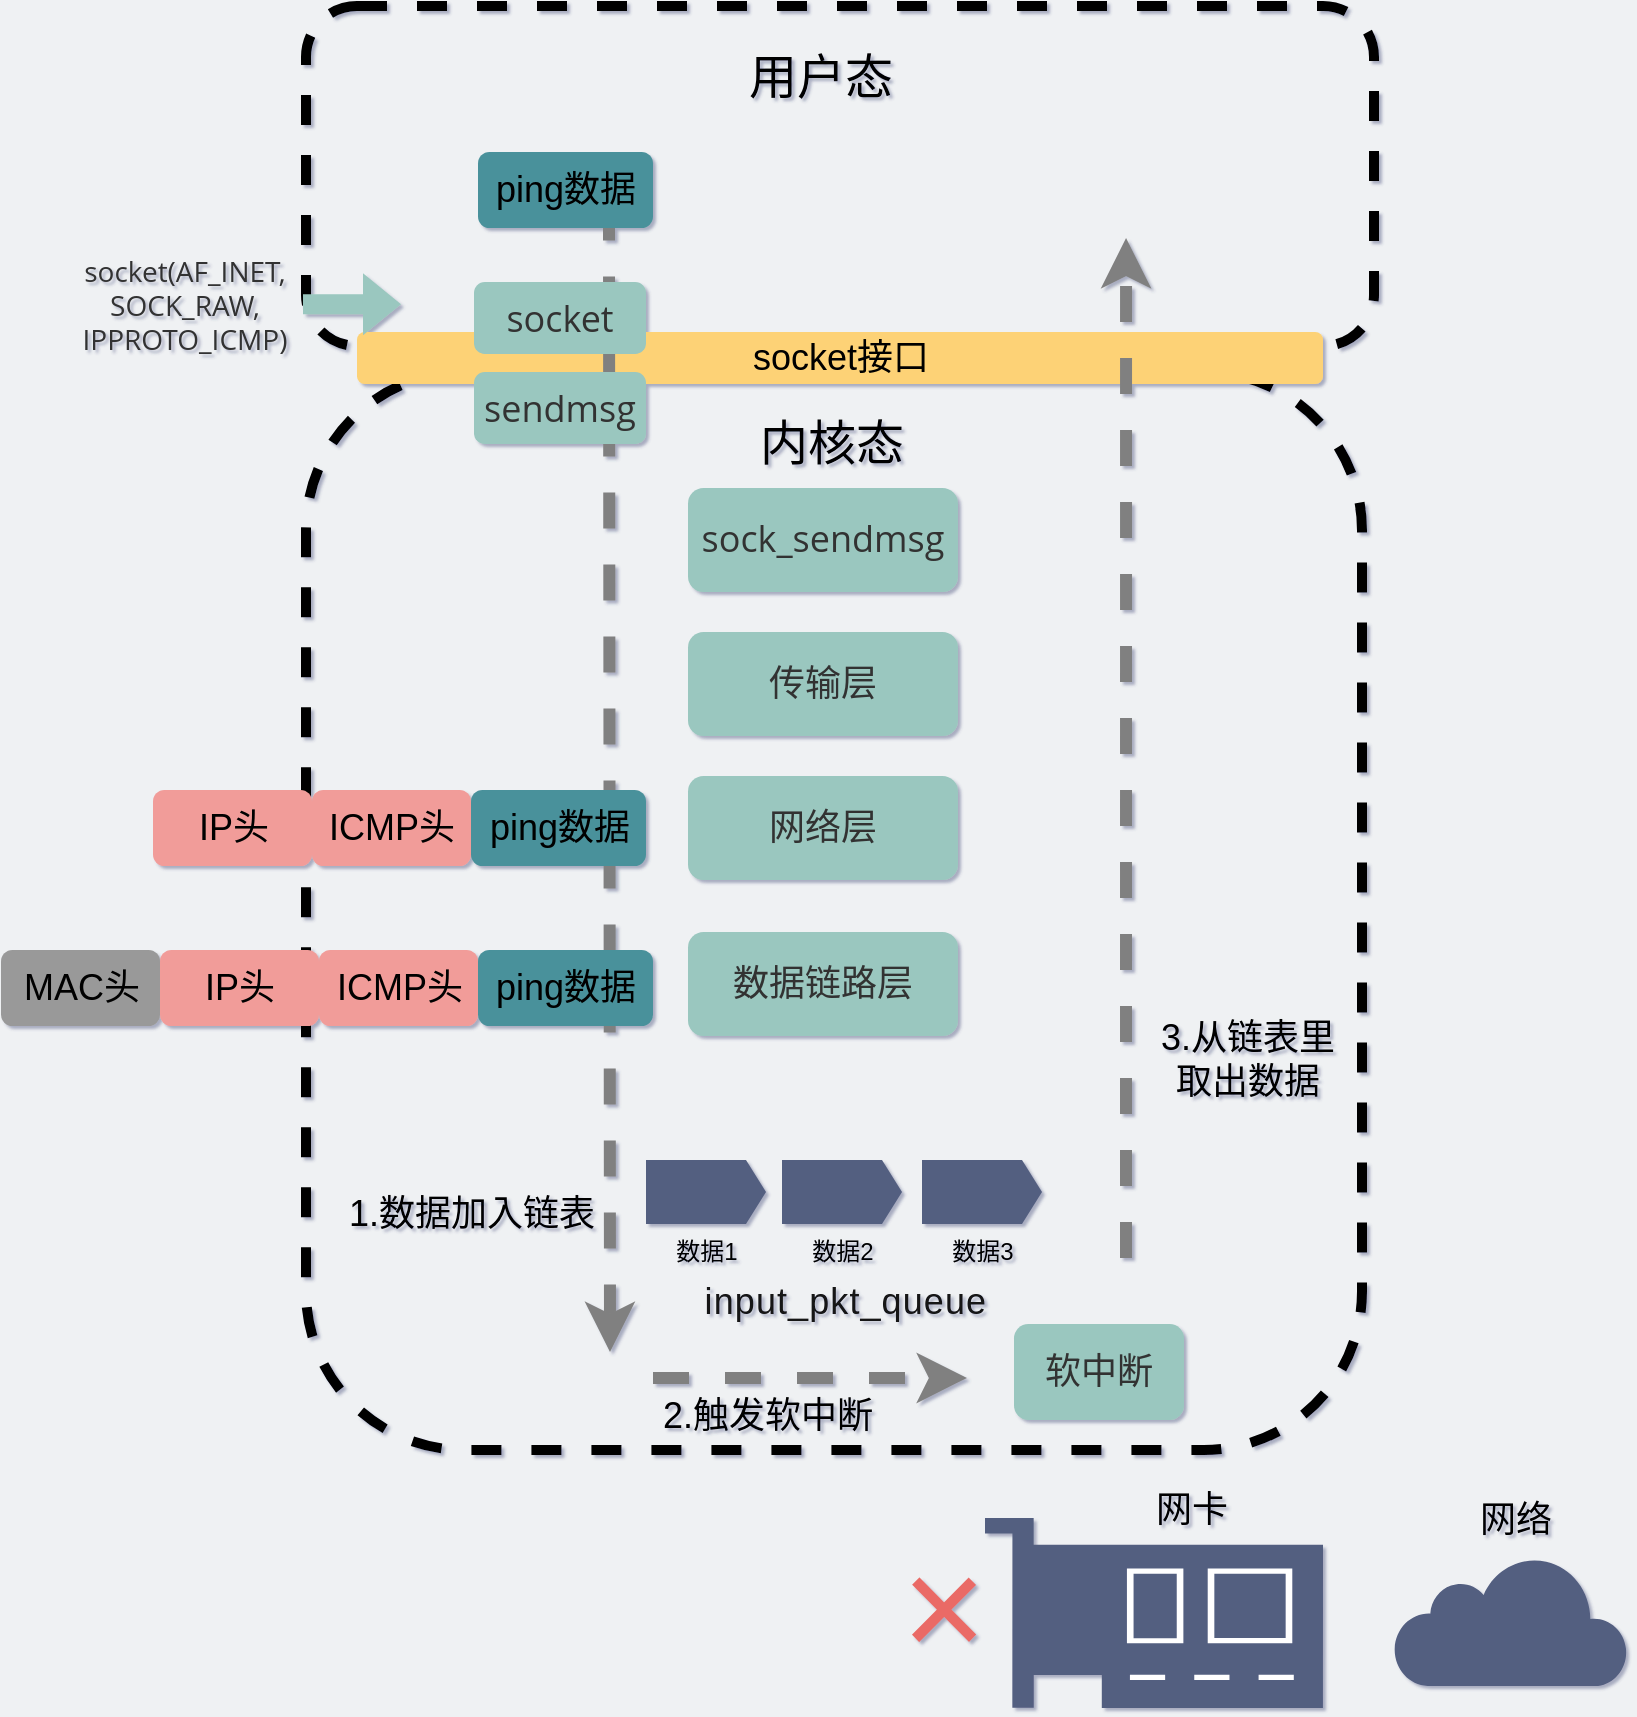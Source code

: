 <mxfile version="14.7.6" type="github">
  <diagram id="3228e29e-7158-1315-38df-8450db1d8a1d" name="Page-1">
    <mxGraphModel dx="946" dy="787" grid="0" gridSize="10" guides="1" tooltips="1" connect="1" arrows="1" fold="1" page="1" pageScale="1" pageWidth="850" pageHeight="300" background="#EFF1F3" math="0" shadow="1">
      <root>
        <mxCell id="0" />
        <mxCell id="1" parent="0" />
        <mxCell id="Zxyhw3o_makbFYxT9f12-17" value="" style="rounded=1;whiteSpace=wrap;html=1;dashed=1;strokeWidth=5;fillColor=none;" parent="1" vertex="1">
          <mxGeometry x="158" y="-83" width="528" height="539" as="geometry" />
        </mxCell>
        <mxCell id="Zxyhw3o_makbFYxT9f12-7" value="" style="rounded=1;whiteSpace=wrap;html=1;dashed=1;strokeWidth=5;fillColor=none;" parent="1" vertex="1">
          <mxGeometry x="158" y="-266" width="534" height="170" as="geometry" />
        </mxCell>
        <mxCell id="Zxyhw3o_makbFYxT9f12-1" value="&lt;font style=&quot;font-size: 18px&quot;&gt;ping数据&lt;/font&gt;" style="rounded=1;whiteSpace=wrap;html=1;strokeColor=none;fillColor=#4A919B;" parent="1" vertex="1">
          <mxGeometry x="244" y="-193" width="87.5" height="38" as="geometry" />
        </mxCell>
        <mxCell id="Zxyhw3o_makbFYxT9f12-2" value="&lt;font style=&quot;font-size: 18px&quot;&gt;socket接口&lt;/font&gt;" style="rounded=1;whiteSpace=wrap;html=1;strokeColor=none;labelBackgroundColor=none;fillColor=#FDD276;" parent="1" vertex="1">
          <mxGeometry x="183.5" y="-103" width="483" height="26" as="geometry" />
        </mxCell>
        <mxCell id="Zxyhw3o_makbFYxT9f12-5" value="&lt;font style=&quot;font-size: 14px&quot;&gt;&lt;span style=&quot;color: rgb(51 , 51 , 51) ; font-family: &amp;#34;open sans&amp;#34; , &amp;#34;clear sans&amp;#34; , &amp;#34;helvetica neue&amp;#34; , &amp;#34;helvetica&amp;#34; , &amp;#34;arial&amp;#34; , sans-serif&quot;&gt;socket&lt;/span&gt;&lt;span style=&quot;color: rgb(51 , 51 , 51) ; font-family: &amp;#34;open sans&amp;#34; , &amp;#34;clear sans&amp;#34; , &amp;#34;helvetica neue&amp;#34; , &amp;#34;helvetica&amp;#34; , &amp;#34;arial&amp;#34; , sans-serif&quot;&gt;&lt;font&gt;(AF_INET, &lt;br&gt;SOCK_RAW, &lt;br&gt;IPPROTO_ICMP)&lt;/font&gt;&lt;/span&gt;&lt;/font&gt;" style="text;html=1;strokeColor=none;fillColor=none;align=center;verticalAlign=middle;whiteSpace=wrap;rounded=0;" parent="1" vertex="1">
          <mxGeometry x="43" y="-147" width="109" height="61" as="geometry" />
        </mxCell>
        <mxCell id="Zxyhw3o_makbFYxT9f12-11" value="&lt;font style=&quot;font-size: 24px&quot;&gt;用户态&lt;/font&gt;" style="text;html=1;strokeColor=none;fillColor=none;align=center;verticalAlign=middle;whiteSpace=wrap;rounded=0;dashed=1;" parent="1" vertex="1">
          <mxGeometry x="349" y="-240" width="132.5" height="20" as="geometry" />
        </mxCell>
        <mxCell id="Zxyhw3o_makbFYxT9f12-12" value="&lt;font style=&quot;font-size: 24px&quot;&gt;内核态&lt;/font&gt;" style="text;html=1;strokeColor=none;align=center;verticalAlign=middle;whiteSpace=wrap;rounded=0;dashed=1;labelBackgroundColor=none;" parent="1" vertex="1">
          <mxGeometry x="370" y="-57" width="102" height="20" as="geometry" />
        </mxCell>
        <mxCell id="Zxyhw3o_makbFYxT9f12-14" value="&lt;span style=&quot;color: rgb(51, 51, 51); font-family: &amp;quot;open sans&amp;quot;, &amp;quot;clear sans&amp;quot;, &amp;quot;helvetica neue&amp;quot;, helvetica, arial, sans-serif; font-size: 18px;&quot;&gt;&lt;font style=&quot;font-size: 18px&quot;&gt;sock_sendmsg&lt;/font&gt;&lt;/span&gt;" style="rounded=1;whiteSpace=wrap;html=1;strokeColor=none;fontSize=18;fillColor=#9AC7BF;labelBackgroundColor=none;" parent="1" vertex="1">
          <mxGeometry x="349" y="-25" width="135" height="52" as="geometry" />
        </mxCell>
        <mxCell id="Zxyhw3o_makbFYxT9f12-18" value="&lt;span style=&quot;color: rgb(51, 51, 51); font-family: &amp;quot;open sans&amp;quot;, &amp;quot;clear sans&amp;quot;, &amp;quot;helvetica neue&amp;quot;, helvetica, arial, sans-serif; font-size: 18px;&quot;&gt;&lt;font style=&quot;font-size: 18px&quot;&gt;传输层&lt;/font&gt;&lt;/span&gt;" style="rounded=1;whiteSpace=wrap;html=1;strokeColor=none;fontSize=18;fillColor=#9AC7BF;labelBackgroundColor=none;" parent="1" vertex="1">
          <mxGeometry x="349" y="47" width="135" height="52" as="geometry" />
        </mxCell>
        <mxCell id="Zxyhw3o_makbFYxT9f12-19" value="&lt;span style=&quot;color: rgb(51, 51, 51); font-family: &amp;quot;open sans&amp;quot;, &amp;quot;clear sans&amp;quot;, &amp;quot;helvetica neue&amp;quot;, helvetica, arial, sans-serif; font-size: 18px;&quot;&gt;网络层&lt;/span&gt;" style="rounded=1;whiteSpace=wrap;html=1;strokeColor=none;fontSize=18;fillColor=#9AC7BF;labelBackgroundColor=none;" parent="1" vertex="1">
          <mxGeometry x="349" y="119" width="135" height="52" as="geometry" />
        </mxCell>
        <mxCell id="Zxyhw3o_makbFYxT9f12-21" value="&lt;span style=&quot;color: rgb(51, 51, 51); font-family: &amp;quot;open sans&amp;quot;, &amp;quot;clear sans&amp;quot;, &amp;quot;helvetica neue&amp;quot;, helvetica, arial, sans-serif; font-size: 18px;&quot;&gt;数据链路层&lt;/span&gt;" style="rounded=1;whiteSpace=wrap;html=1;strokeColor=none;fontSize=18;fillColor=#9AC7BF;labelBackgroundColor=none;" parent="1" vertex="1">
          <mxGeometry x="349" y="197" width="135" height="52" as="geometry" />
        </mxCell>
        <mxCell id="Zxyhw3o_makbFYxT9f12-22" value="" style="pointerEvents=1;shadow=0;dashed=0;html=1;strokeColor=none;labelPosition=center;verticalLabelPosition=bottom;verticalAlign=top;align=center;outlineConnect=0;shape=mxgraph.veeam2.network_card;fillColor=#535E80;" parent="1" vertex="1">
          <mxGeometry x="497.5" y="490" width="169" height="95" as="geometry" />
        </mxCell>
        <mxCell id="Zxyhw3o_makbFYxT9f12-28" value="网卡" style="text;html=1;strokeColor=none;fillColor=none;align=center;verticalAlign=middle;whiteSpace=wrap;rounded=0;dashed=1;dashPattern=1 1;fontSize=18;" parent="1" vertex="1">
          <mxGeometry x="547.5" y="474" width="106" height="24" as="geometry" />
        </mxCell>
        <mxCell id="Zxyhw3o_makbFYxT9f12-6" value="" style="shape=flexArrow;endArrow=classic;html=1;strokeColor=none;fillColor=#9AC7BF;labelBackgroundColor=none;" parent="1" edge="1">
          <mxGeometry width="50" height="50" relative="1" as="geometry">
            <mxPoint x="156" y="-116.92" as="sourcePoint" />
            <mxPoint x="206" y="-116.92" as="targetPoint" />
          </mxGeometry>
        </mxCell>
        <mxCell id="Zxyhw3o_makbFYxT9f12-43" value="" style="endArrow=none;dashed=1;html=1;labelBackgroundColor=none;fontSize=18;fontColor=#9AC7BF;fillColor=#9AC7BF;startArrow=classic;startFill=1;strokeWidth=6;strokeColor=#808080;" parent="1" edge="1">
          <mxGeometry width="50" height="50" relative="1" as="geometry">
            <mxPoint x="310" y="407" as="sourcePoint" />
            <mxPoint x="309.5" y="-155" as="targetPoint" />
          </mxGeometry>
        </mxCell>
        <mxCell id="Zxyhw3o_makbFYxT9f12-46" value="" style="html=1;outlineConnect=0;gradientColor=none;gradientDirection=north;strokeWidth=2;shape=mxgraph.networks.cloud;fontColor=#ffffff;dashed=1;dashPattern=1 1;labelBackgroundColor=none;fontSize=18;strokeColor=none;fillColor=#535E80;" parent="1" vertex="1">
          <mxGeometry x="702" y="509" width="117" height="65" as="geometry" />
        </mxCell>
        <mxCell id="Zxyhw3o_makbFYxT9f12-47" value="网络" style="text;html=1;strokeColor=none;fillColor=none;align=center;verticalAlign=middle;whiteSpace=wrap;rounded=0;dashed=1;dashPattern=1 1;fontSize=18;" parent="1" vertex="1">
          <mxGeometry x="710" y="479" width="106" height="24" as="geometry" />
        </mxCell>
        <mxCell id="Zxyhw3o_makbFYxT9f12-48" value="&lt;font style=&quot;font-size: 18px&quot;&gt;ping数据&lt;/font&gt;" style="rounded=1;whiteSpace=wrap;html=1;strokeColor=none;fillColor=#4A919B;" parent="1" vertex="1">
          <mxGeometry x="240.5" y="126" width="87.5" height="38" as="geometry" />
        </mxCell>
        <mxCell id="Zxyhw3o_makbFYxT9f12-49" value="&lt;font style=&quot;font-size: 18px&quot;&gt;ICMP头&lt;/font&gt;" style="rounded=1;whiteSpace=wrap;html=1;strokeColor=none;fillColor=#F19C99;" parent="1" vertex="1">
          <mxGeometry x="161" y="126" width="79.5" height="38" as="geometry" />
        </mxCell>
        <mxCell id="Zxyhw3o_makbFYxT9f12-53" value="&lt;font style=&quot;font-size: 18px&quot;&gt;IP头&lt;/font&gt;" style="rounded=1;whiteSpace=wrap;html=1;strokeColor=none;fillColor=#F19C99;" parent="1" vertex="1">
          <mxGeometry x="81.5" y="126" width="79.5" height="38" as="geometry" />
        </mxCell>
        <mxCell id="Zxyhw3o_makbFYxT9f12-54" value="&lt;font style=&quot;font-size: 18px&quot;&gt;ping数据&lt;/font&gt;" style="rounded=1;whiteSpace=wrap;html=1;strokeColor=none;fillColor=#4A919B;" parent="1" vertex="1">
          <mxGeometry x="244" y="206" width="87.5" height="38" as="geometry" />
        </mxCell>
        <mxCell id="Zxyhw3o_makbFYxT9f12-55" value="&lt;font style=&quot;font-size: 18px&quot;&gt;ICMP头&lt;/font&gt;" style="rounded=1;whiteSpace=wrap;html=1;strokeColor=none;fillColor=#F19C99;" parent="1" vertex="1">
          <mxGeometry x="164.5" y="206" width="79.5" height="38" as="geometry" />
        </mxCell>
        <mxCell id="Zxyhw3o_makbFYxT9f12-56" value="&lt;font style=&quot;font-size: 18px&quot;&gt;IP头&lt;/font&gt;" style="rounded=1;whiteSpace=wrap;html=1;strokeColor=none;fillColor=#F19C99;" parent="1" vertex="1">
          <mxGeometry x="85" y="206" width="79.5" height="38" as="geometry" />
        </mxCell>
        <mxCell id="Zxyhw3o_makbFYxT9f12-57" value="&lt;font style=&quot;font-size: 18px&quot;&gt;MAC头&lt;/font&gt;" style="rounded=1;whiteSpace=wrap;html=1;strokeColor=none;fillColor=#999999;" parent="1" vertex="1">
          <mxGeometry x="5.5" y="206" width="79.5" height="38" as="geometry" />
        </mxCell>
        <mxCell id="Zxyhw3o_makbFYxT9f12-3" value="&lt;span style=&quot;color: rgb(51, 51, 51); font-family: &amp;quot;open sans&amp;quot;, &amp;quot;clear sans&amp;quot;, &amp;quot;helvetica neue&amp;quot;, helvetica, arial, sans-serif;&quot;&gt;&lt;font style=&quot;font-size: 18px&quot;&gt;sendmsg&lt;/font&gt;&lt;/span&gt;" style="rounded=1;whiteSpace=wrap;html=1;strokeColor=none;fillColor=#9AC7BF;labelBackgroundColor=none;" parent="1" vertex="1">
          <mxGeometry x="242" y="-83" width="86" height="36" as="geometry" />
        </mxCell>
        <mxCell id="Zxyhw3o_makbFYxT9f12-4" value="&lt;span style=&quot;color: rgb(51, 51, 51); font-family: &amp;quot;open sans&amp;quot;, &amp;quot;clear sans&amp;quot;, &amp;quot;helvetica neue&amp;quot;, helvetica, arial, sans-serif;&quot;&gt;&lt;font style=&quot;font-size: 18px&quot;&gt;socket&lt;/font&gt;&lt;/span&gt;" style="rounded=1;whiteSpace=wrap;html=1;strokeColor=none;fillColor=#9AC7BF;labelBackgroundColor=none;" parent="1" vertex="1">
          <mxGeometry x="242" y="-128" width="86" height="36" as="geometry" />
        </mxCell>
        <mxCell id="Q3Be5SUDkI5A6VXG5GKD-4" value="&lt;font style=&quot;font-size: 72px&quot; color=&quot;#ea6b66&quot;&gt;×&lt;/font&gt;" style="text;html=1;strokeColor=none;fillColor=none;align=center;verticalAlign=middle;whiteSpace=wrap;rounded=0;sketch=0;fontSize=100;" vertex="1" parent="1">
          <mxGeometry x="423" y="479" width="108" height="89" as="geometry" />
        </mxCell>
        <mxCell id="Q3Be5SUDkI5A6VXG5GKD-8" value="数据1" style="shape=mxgraph.arrows2.arrow;verticalLabelPosition=bottom;shadow=0;dashed=0;align=center;html=1;verticalAlign=top;strokeWidth=1;dy=0;dx=10;notch=0;sketch=0;strokeColor=none;fillColor=#535E80;" vertex="1" parent="1">
          <mxGeometry x="328" y="311" width="60" height="32" as="geometry" />
        </mxCell>
        <mxCell id="Q3Be5SUDkI5A6VXG5GKD-9" value="&lt;span style=&quot;font-family: , &amp;#34;simsun&amp;#34; ; font-size: 12px ; background-color: inherit ; color: rgb(18 , 18 , 18) ; letter-spacing: 0.544px ; text-align: justify&quot;&gt;&amp;nbsp;&lt;/span&gt;&lt;span style=&quot;font-family: , &amp;#34;simsun&amp;#34; ; background-color: inherit ; color: rgb(18 , 18 , 18) ; letter-spacing: 0.544px ; text-align: justify&quot;&gt;&lt;font style=&quot;font-size: 18px&quot;&gt;input_pkt_queue&lt;/font&gt;&lt;/span&gt;" style="text;html=1;strokeColor=none;fillColor=none;align=center;verticalAlign=middle;whiteSpace=wrap;rounded=0;dashed=1;dashPattern=1 1;fontSize=18;" vertex="1" parent="1">
          <mxGeometry x="350" y="367" width="152" height="29.09" as="geometry" />
        </mxCell>
        <mxCell id="Q3Be5SUDkI5A6VXG5GKD-11" value="数据2" style="shape=mxgraph.arrows2.arrow;verticalLabelPosition=bottom;shadow=0;dashed=0;align=center;html=1;verticalAlign=top;strokeWidth=1;dy=0;dx=10;notch=0;sketch=0;strokeColor=none;fillColor=#535E80;" vertex="1" parent="1">
          <mxGeometry x="396" y="311" width="60" height="32" as="geometry" />
        </mxCell>
        <mxCell id="Q3Be5SUDkI5A6VXG5GKD-12" value="数据3" style="shape=mxgraph.arrows2.arrow;verticalLabelPosition=bottom;shadow=0;dashed=0;align=center;html=1;verticalAlign=top;strokeWidth=1;dy=0;dx=10;notch=0;sketch=0;strokeColor=none;fillColor=#535E80;" vertex="1" parent="1">
          <mxGeometry x="466" y="311" width="60" height="32" as="geometry" />
        </mxCell>
        <mxCell id="Q3Be5SUDkI5A6VXG5GKD-16" value="&lt;span style=&quot;color: rgb(51 , 51 , 51) ; font-family: &amp;#34;open sans&amp;#34; , &amp;#34;clear sans&amp;#34; , &amp;#34;helvetica neue&amp;#34; , &amp;#34;helvetica&amp;#34; , &amp;#34;arial&amp;#34; , sans-serif ; font-size: 18px&quot;&gt;软中断&lt;/span&gt;" style="rounded=1;whiteSpace=wrap;html=1;strokeColor=none;fontSize=18;fillColor=#9AC7BF;labelBackgroundColor=none;" vertex="1" parent="1">
          <mxGeometry x="512" y="393.0" width="85" height="48" as="geometry" />
        </mxCell>
        <mxCell id="Q3Be5SUDkI5A6VXG5GKD-17" value="&lt;font style=&quot;font-size: 18px&quot;&gt;1.数据加入链表&lt;/font&gt;" style="text;html=1;strokeColor=none;fillColor=none;align=center;verticalAlign=middle;whiteSpace=wrap;rounded=0;sketch=0;" vertex="1" parent="1">
          <mxGeometry x="178" y="321" width="126" height="34" as="geometry" />
        </mxCell>
        <mxCell id="Q3Be5SUDkI5A6VXG5GKD-18" value="&lt;font style=&quot;font-size: 18px&quot;&gt;2.触发软中断&lt;/font&gt;" style="text;html=1;strokeColor=none;fillColor=none;align=center;verticalAlign=middle;whiteSpace=wrap;rounded=0;sketch=0;" vertex="1" parent="1">
          <mxGeometry x="326" y="422" width="126" height="34" as="geometry" />
        </mxCell>
        <mxCell id="Q3Be5SUDkI5A6VXG5GKD-19" value="" style="endArrow=classic;html=1;strokeWidth=6;dashed=1;strokeColor=#808080;" edge="1" parent="1">
          <mxGeometry width="50" height="50" relative="1" as="geometry">
            <mxPoint x="331.5" y="420" as="sourcePoint" />
            <mxPoint x="488.5" y="420" as="targetPoint" />
          </mxGeometry>
        </mxCell>
        <mxCell id="Q3Be5SUDkI5A6VXG5GKD-15" value="" style="endArrow=classic;dashed=1;html=1;labelBackgroundColor=none;fontSize=18;fontColor=#9AC7BF;fillColor=#9AC7BF;startArrow=none;startFill=0;strokeWidth=6;strokeColor=#808080;endFill=1;exitX=0.731;exitY=0.755;exitDx=0;exitDy=0;exitPerimeter=0;" edge="1" parent="1">
          <mxGeometry width="50" height="50" relative="1" as="geometry">
            <mxPoint x="567.998" y="359.945" as="sourcePoint" />
            <mxPoint x="568.03" y="-150.0" as="targetPoint" />
          </mxGeometry>
        </mxCell>
        <mxCell id="Q3Be5SUDkI5A6VXG5GKD-20" value="&lt;font style=&quot;font-size: 18px&quot;&gt;3.从链表里&lt;br&gt;取出数据&lt;/font&gt;" style="text;html=1;strokeColor=none;fillColor=none;align=center;verticalAlign=middle;whiteSpace=wrap;rounded=0;sketch=0;" vertex="1" parent="1">
          <mxGeometry x="566" y="244" width="126" height="34" as="geometry" />
        </mxCell>
      </root>
    </mxGraphModel>
  </diagram>
</mxfile>
